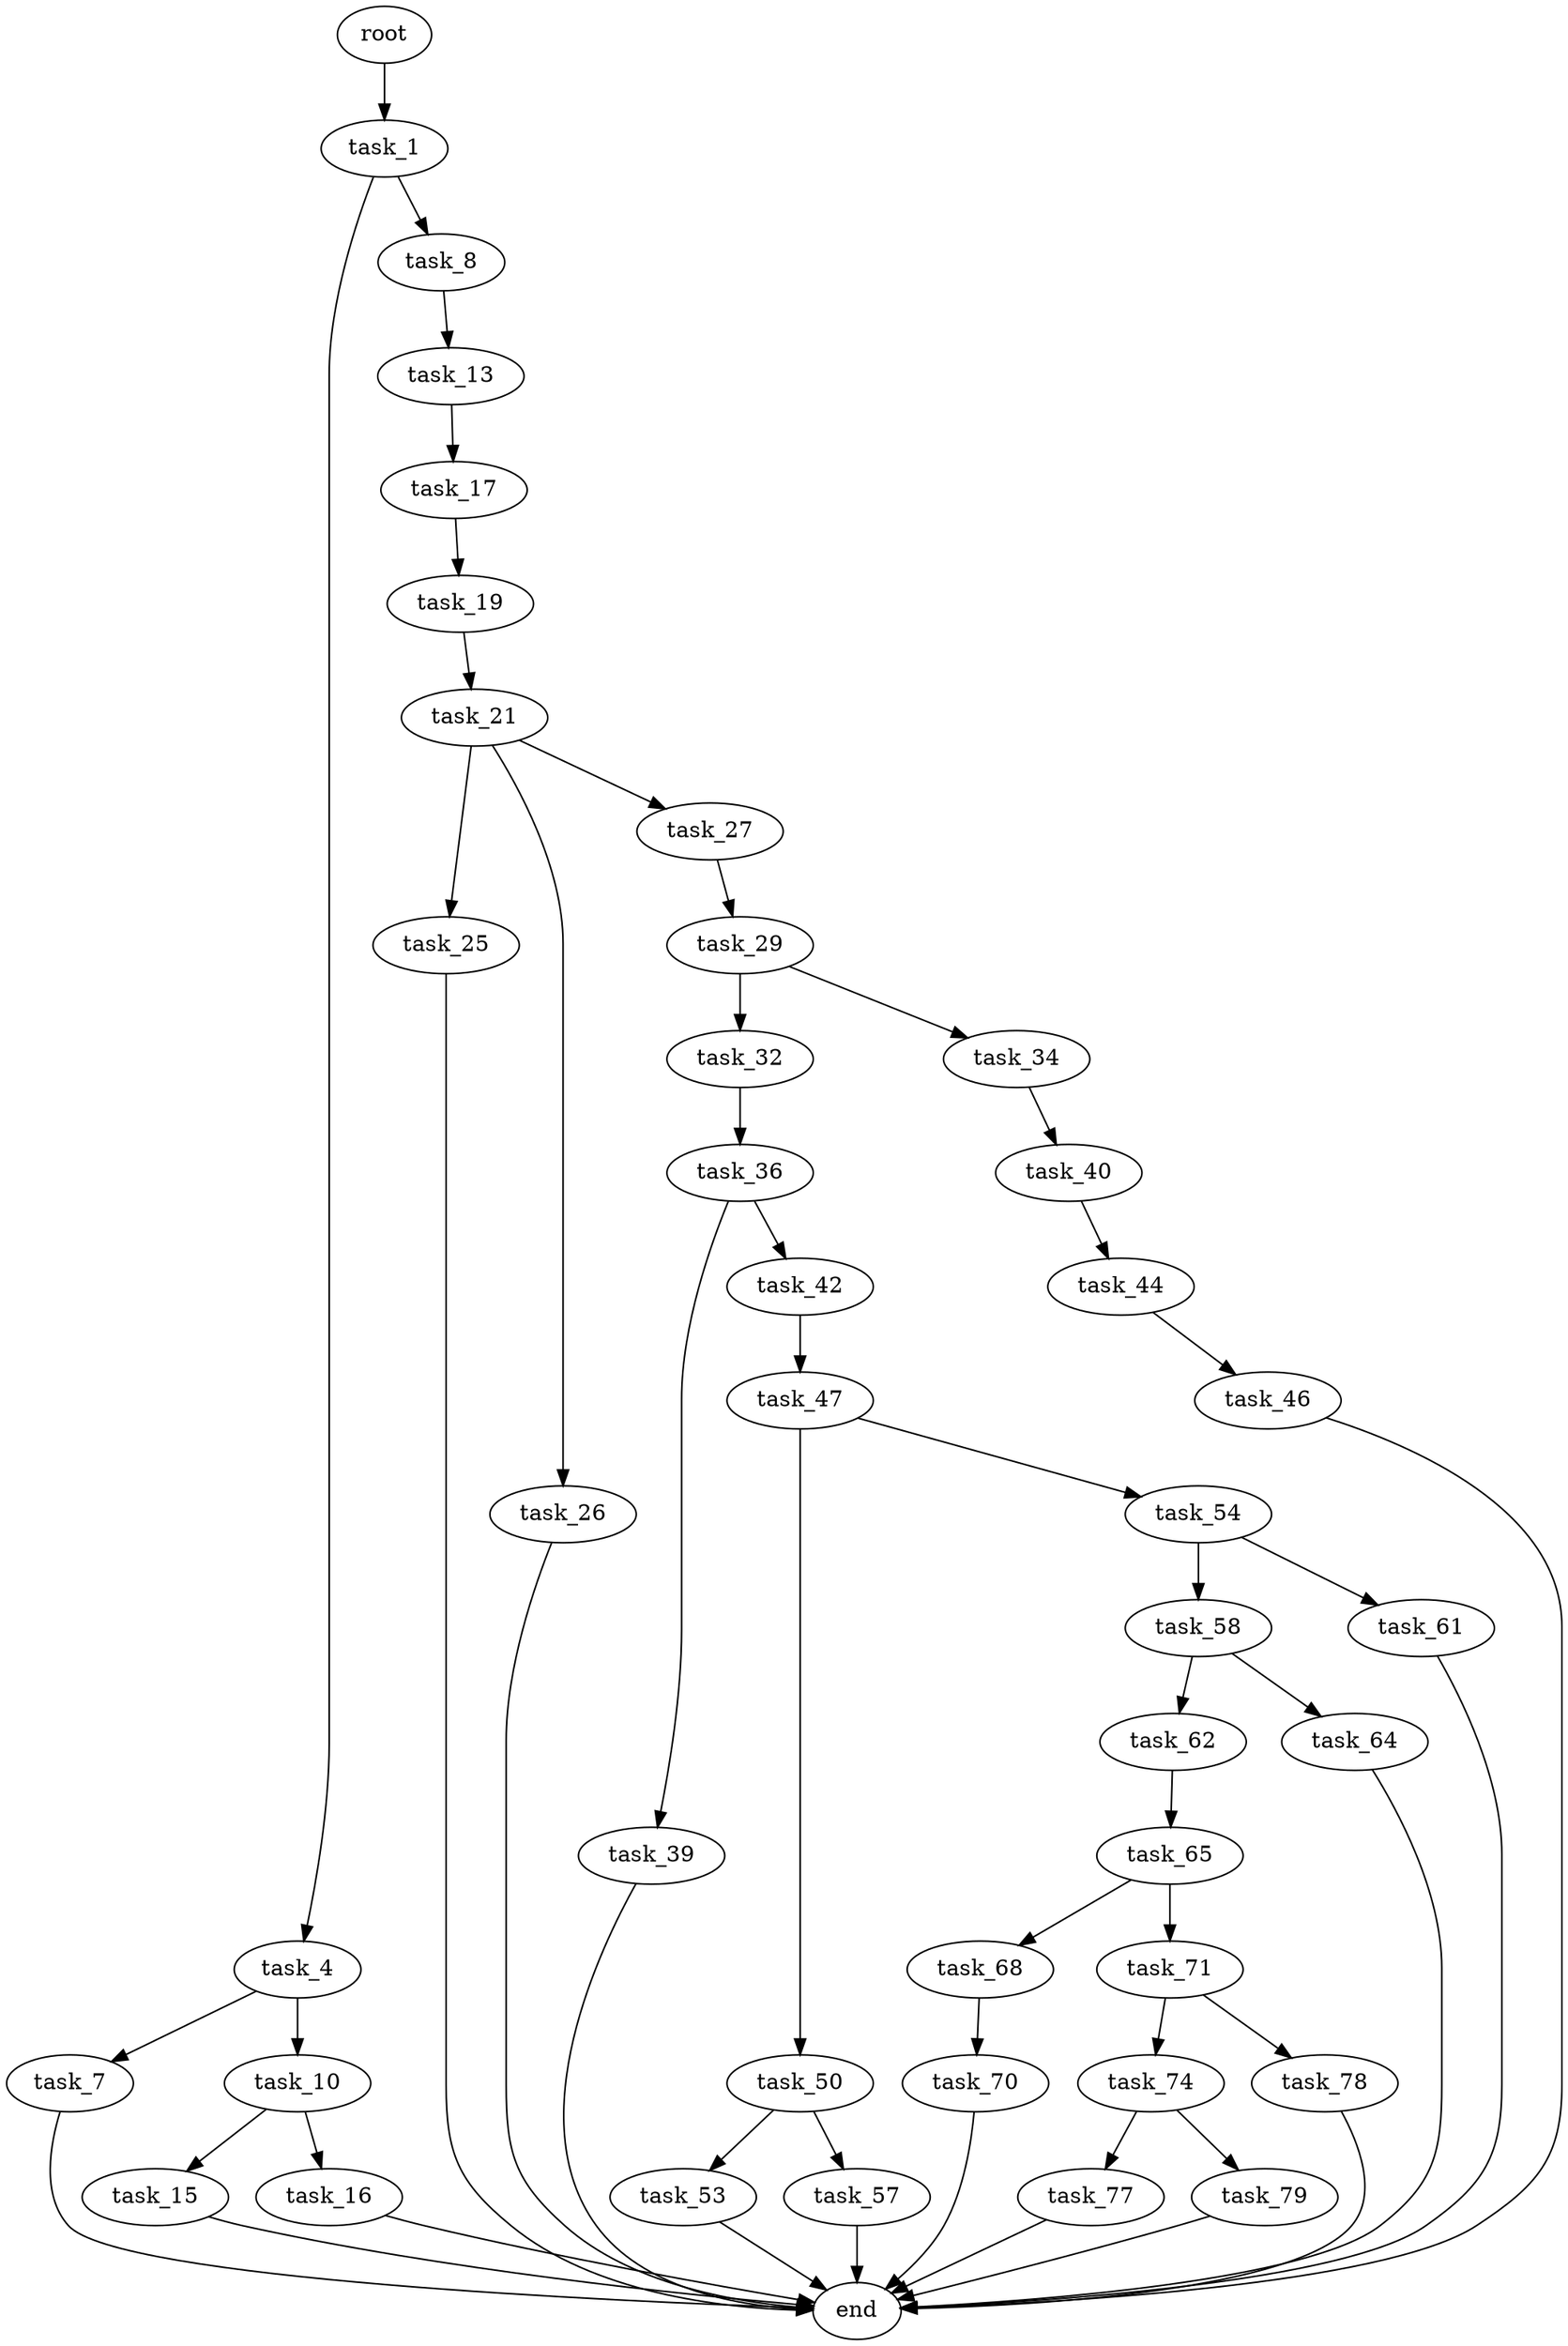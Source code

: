 digraph G {
  root [size="0.000000"];
  task_1 [size="8589934592.000000"];
  task_4 [size="243453506740.000000"];
  task_7 [size="18556016500.000000"];
  task_8 [size="6362555350.000000"];
  task_10 [size="549755813888.000000"];
  task_13 [size="68719476736.000000"];
  task_15 [size="549755813888.000000"];
  task_16 [size="1073741824000.000000"];
  task_17 [size="28991029248.000000"];
  task_19 [size="12559655995.000000"];
  task_21 [size="3046325875.000000"];
  task_25 [size="782757789696.000000"];
  task_26 [size="8589934592.000000"];
  task_27 [size="41491176696.000000"];
  task_29 [size="5578732714.000000"];
  task_32 [size="25312340489.000000"];
  task_34 [size="10191522720.000000"];
  task_36 [size="8565648916.000000"];
  task_39 [size="549755813888.000000"];
  task_40 [size="68719476736.000000"];
  task_42 [size="188991712339.000000"];
  task_44 [size="1073741824000.000000"];
  task_46 [size="8589934592.000000"];
  task_47 [size="49736320978.000000"];
  task_50 [size="1073741824000.000000"];
  task_53 [size="1073741824000.000000"];
  task_54 [size="544448855191.000000"];
  task_57 [size="782757789696.000000"];
  task_58 [size="1564185152.000000"];
  task_61 [size="8589934592.000000"];
  task_62 [size="1073741824000.000000"];
  task_64 [size="6496450107.000000"];
  task_65 [size="68719476736.000000"];
  task_68 [size="9328258764.000000"];
  task_70 [size="368293445632.000000"];
  task_71 [size="28991029248.000000"];
  task_74 [size="921432593.000000"];
  task_77 [size="973550952425.000000"];
  task_78 [size="46363397868.000000"];
  task_79 [size="12279330854.000000"];
  end [size="0.000000"];

  root -> task_1 [size="1.000000"];
  task_1 -> task_4 [size="33554432.000000"];
  task_1 -> task_8 [size="33554432.000000"];
  task_4 -> task_7 [size="209715200.000000"];
  task_4 -> task_10 [size="209715200.000000"];
  task_7 -> end [size="1.000000"];
  task_8 -> task_13 [size="134217728.000000"];
  task_10 -> task_15 [size="536870912.000000"];
  task_10 -> task_16 [size="536870912.000000"];
  task_13 -> task_17 [size="134217728.000000"];
  task_15 -> end [size="1.000000"];
  task_16 -> end [size="1.000000"];
  task_17 -> task_19 [size="75497472.000000"];
  task_19 -> task_21 [size="411041792.000000"];
  task_21 -> task_25 [size="75497472.000000"];
  task_21 -> task_26 [size="75497472.000000"];
  task_21 -> task_27 [size="75497472.000000"];
  task_25 -> end [size="1.000000"];
  task_26 -> end [size="1.000000"];
  task_27 -> task_29 [size="838860800.000000"];
  task_29 -> task_32 [size="134217728.000000"];
  task_29 -> task_34 [size="134217728.000000"];
  task_32 -> task_36 [size="411041792.000000"];
  task_34 -> task_40 [size="536870912.000000"];
  task_36 -> task_39 [size="411041792.000000"];
  task_36 -> task_42 [size="411041792.000000"];
  task_39 -> end [size="1.000000"];
  task_40 -> task_44 [size="134217728.000000"];
  task_42 -> task_47 [size="134217728.000000"];
  task_44 -> task_46 [size="838860800.000000"];
  task_46 -> end [size="1.000000"];
  task_47 -> task_50 [size="838860800.000000"];
  task_47 -> task_54 [size="838860800.000000"];
  task_50 -> task_53 [size="838860800.000000"];
  task_50 -> task_57 [size="838860800.000000"];
  task_53 -> end [size="1.000000"];
  task_54 -> task_58 [size="411041792.000000"];
  task_54 -> task_61 [size="411041792.000000"];
  task_57 -> end [size="1.000000"];
  task_58 -> task_62 [size="33554432.000000"];
  task_58 -> task_64 [size="33554432.000000"];
  task_61 -> end [size="1.000000"];
  task_62 -> task_65 [size="838860800.000000"];
  task_64 -> end [size="1.000000"];
  task_65 -> task_68 [size="134217728.000000"];
  task_65 -> task_71 [size="134217728.000000"];
  task_68 -> task_70 [size="301989888.000000"];
  task_70 -> end [size="1.000000"];
  task_71 -> task_74 [size="75497472.000000"];
  task_71 -> task_78 [size="75497472.000000"];
  task_74 -> task_77 [size="33554432.000000"];
  task_74 -> task_79 [size="33554432.000000"];
  task_77 -> end [size="1.000000"];
  task_78 -> end [size="1.000000"];
  task_79 -> end [size="1.000000"];
}
